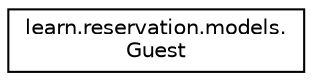 digraph "Graphical Class Hierarchy"
{
 // LATEX_PDF_SIZE
  edge [fontname="Helvetica",fontsize="10",labelfontname="Helvetica",labelfontsize="10"];
  node [fontname="Helvetica",fontsize="10",shape=record];
  rankdir="LR";
  Node0 [label="learn.reservation.models.\lGuest",height=0.2,width=0.4,color="black", fillcolor="white", style="filled",URL="$classlearn_1_1reservation_1_1models_1_1_guest.html",tooltip=" "];
}
